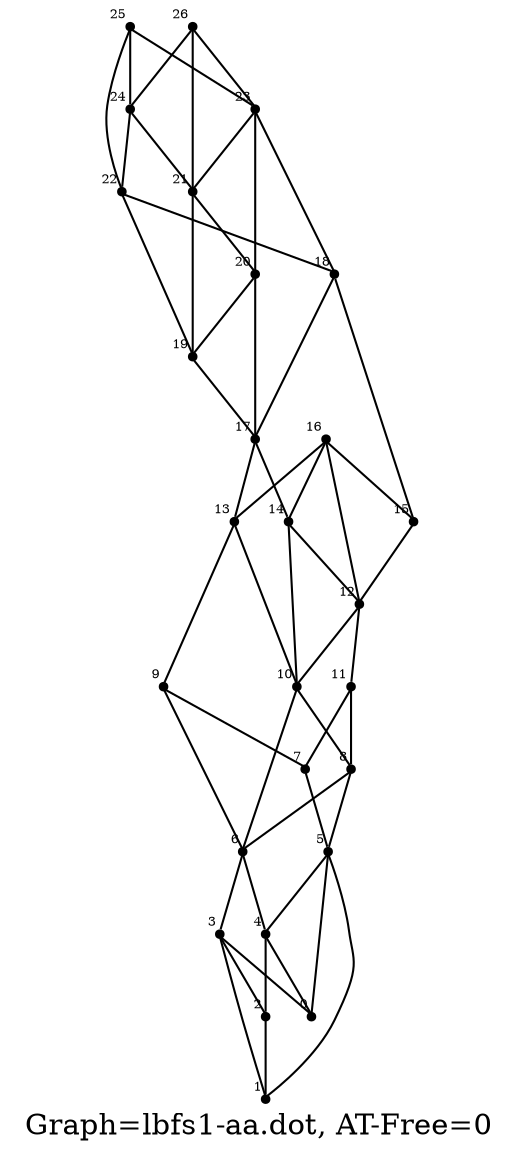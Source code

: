 /* Created by igraph 0.8.0-pre+0200568 */
graph {
  graph [
    label="Graph=lbfs1-aa.dot, AT-Free=0"
    labelloc=bottom
  ];
  0 [
    pos="0.000000,0.000000!"
    shape=point
    fontsize=6
    xlabel=0
  ];
  1 [
    pos="1.000000,0.000000!"
    shape=point
    fontsize=6
    xlabel=1
  ];
  2 [
    pos="2.000000,0.000000!"
    shape=point
    fontsize=6
    xlabel=2
  ];
  3 [
    pos="1.900000,0.100000!"
    shape=point
    fontsize=6
    xlabel=3
  ];
  4 [
    pos="1.000000,0.000000!"
    shape=point
    fontsize=6
    xlabel=4
  ];
  5 [
    pos="0.900000,0.100000!"
    shape=point
    fontsize=6
    xlabel=5
  ];
  6 [
    pos="2.000000,0.000000!"
    shape=point
    fontsize=6
    xlabel=6
  ];
  7 [
    pos="2.000000,0.000000!"
    shape=point
    fontsize=6
    xlabel=7
  ];
  8 [
    pos="1.900000,0.100000!"
    shape=point
    fontsize=6
    xlabel=8
  ];
  9 [
    pos="2.900000,0.100000!"
    shape=point
    fontsize=6
    xlabel=9
  ];
  10 [
    pos="3.000000,0.000000!"
    shape=point
    fontsize=6
    xlabel=10
  ];
  11 [
    pos="4.000000,0.000000!"
    shape=point
    fontsize=6
    xlabel=11
  ];
  12 [
    pos="4.000000,0.000000!"
    shape=point
    fontsize=6
    xlabel=12
  ];
  13 [
    pos="3.900000,0.100000!"
    shape=point
    fontsize=6
    xlabel=13
  ];
  14 [
    pos="3.900000,0.100000!"
    shape=point
    fontsize=6
    xlabel=14
  ];
  15 [
    pos="4.900000,0.100000!"
    shape=point
    fontsize=6
    xlabel=15
  ];
  16 [
    pos="5.000000,0.000000!"
    shape=point
    fontsize=6
    xlabel=16
  ];
  17 [
    pos="5.000000,0.000000!"
    shape=point
    fontsize=6
    xlabel=17
  ];
  18 [
    pos="6.000000,0.000000!"
    shape=point
    fontsize=6
    xlabel=18
  ];
  19 [
    pos="5.900000,0.100000!"
    shape=point
    fontsize=6
    xlabel=19
  ];
  20 [
    pos="6.000000,0.000000!"
    shape=point
    fontsize=6
    xlabel=20
  ];
  21 [
    pos="6.900000,0.100000!"
    shape=point
    fontsize=6
    xlabel=21
  ];
  22 [
    pos="7.000000,0.000000!"
    shape=point
    fontsize=6
    xlabel=22
  ];
  23 [
    pos="7.000000,0.000000!"
    shape=point
    fontsize=6
    xlabel=23
  ];
  24 [
    pos="7.900000,0.100000!"
    shape=point
    fontsize=6
    xlabel=24
  ];
  25 [
    pos="8.000000,0.000000!"
    shape=point
    fontsize=6
    xlabel=25
  ];
  26 [
    pos="8.000000,0.000000!"
    shape=point
    fontsize=6
    xlabel=26
  ];

  3 -- 0;
  4 -- 0;
  5 -- 0;
  2 -- 1;
  3 -- 1;
  5 -- 1;
  3 -- 2;
  4 -- 2;
  6 -- 3;
  5 -- 4;
  6 -- 4;
  7 -- 5;
  8 -- 5;
  8 -- 6;
  9 -- 6;
  10 -- 6;
  9 -- 7;
  11 -- 7;
  10 -- 8;
  11 -- 8;
  13 -- 9;
  12 -- 10;
  13 -- 10;
  14 -- 10;
  12 -- 11;
  14 -- 12;
  15 -- 12;
  16 -- 12;
  16 -- 13;
  17 -- 13;
  16 -- 14;
  17 -- 14;
  16 -- 15;
  18 -- 15;
  18 -- 17;
  19 -- 17;
  20 -- 17;
  22 -- 18;
  23 -- 18;
  20 -- 19;
  21 -- 19;
  22 -- 19;
  21 -- 20;
  23 -- 20;
  23 -- 21;
  24 -- 21;
  26 -- 21;
  24 -- 22;
  25 -- 22;
  25 -- 23;
  26 -- 23;
  25 -- 24;
  26 -- 24;
}
